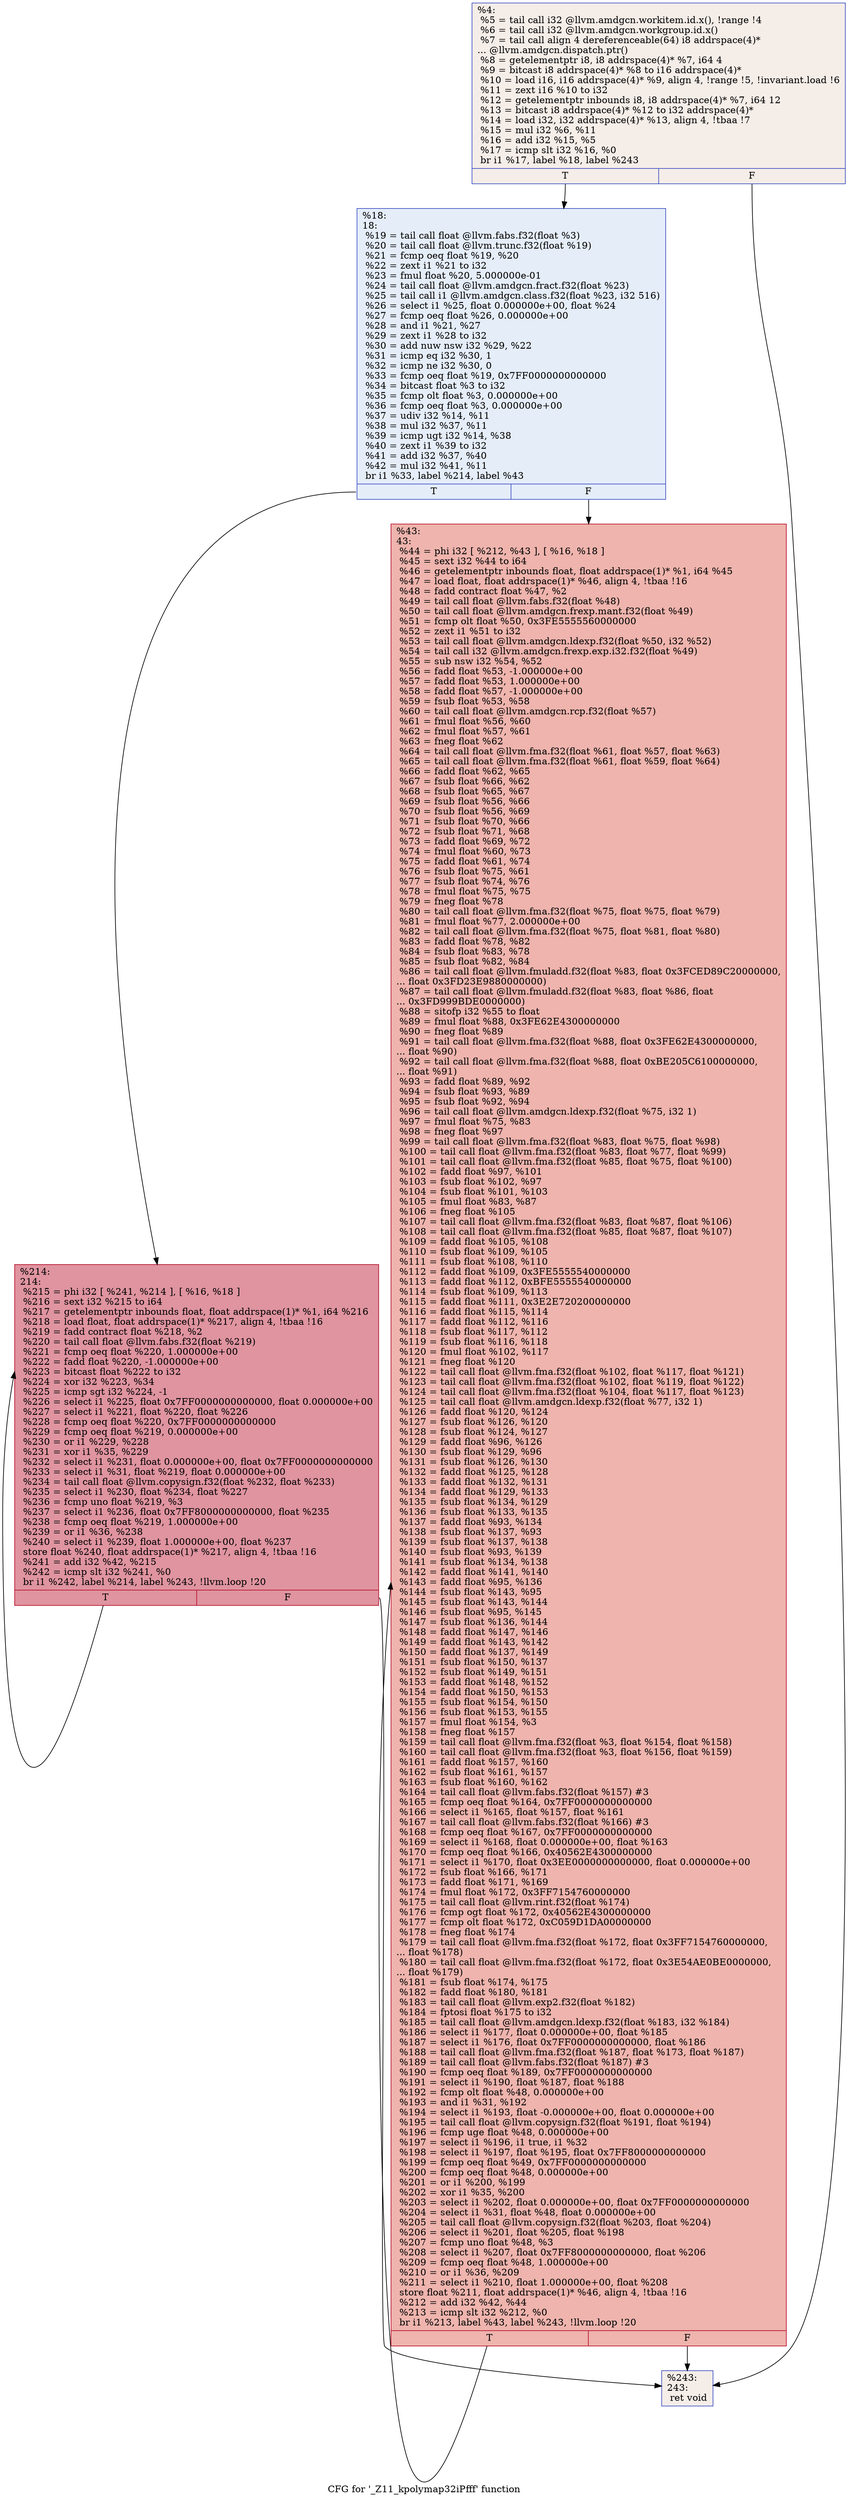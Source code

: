 digraph "CFG for '_Z11_kpolymap32iPfff' function" {
	label="CFG for '_Z11_kpolymap32iPfff' function";

	Node0x50aff50 [shape=record,color="#3d50c3ff", style=filled, fillcolor="#e8d6cc70",label="{%4:\l  %5 = tail call i32 @llvm.amdgcn.workitem.id.x(), !range !4\l  %6 = tail call i32 @llvm.amdgcn.workgroup.id.x()\l  %7 = tail call align 4 dereferenceable(64) i8 addrspace(4)*\l... @llvm.amdgcn.dispatch.ptr()\l  %8 = getelementptr i8, i8 addrspace(4)* %7, i64 4\l  %9 = bitcast i8 addrspace(4)* %8 to i16 addrspace(4)*\l  %10 = load i16, i16 addrspace(4)* %9, align 4, !range !5, !invariant.load !6\l  %11 = zext i16 %10 to i32\l  %12 = getelementptr inbounds i8, i8 addrspace(4)* %7, i64 12\l  %13 = bitcast i8 addrspace(4)* %12 to i32 addrspace(4)*\l  %14 = load i32, i32 addrspace(4)* %13, align 4, !tbaa !7\l  %15 = mul i32 %6, %11\l  %16 = add i32 %15, %5\l  %17 = icmp slt i32 %16, %0\l  br i1 %17, label %18, label %243\l|{<s0>T|<s1>F}}"];
	Node0x50aff50:s0 -> Node0x50affa0;
	Node0x50aff50:s1 -> Node0x50b2220;
	Node0x50affa0 [shape=record,color="#3d50c3ff", style=filled, fillcolor="#c5d6f270",label="{%18:\l18:                                               \l  %19 = tail call float @llvm.fabs.f32(float %3)\l  %20 = tail call float @llvm.trunc.f32(float %19)\l  %21 = fcmp oeq float %19, %20\l  %22 = zext i1 %21 to i32\l  %23 = fmul float %20, 5.000000e-01\l  %24 = tail call float @llvm.amdgcn.fract.f32(float %23)\l  %25 = tail call i1 @llvm.amdgcn.class.f32(float %23, i32 516)\l  %26 = select i1 %25, float 0.000000e+00, float %24\l  %27 = fcmp oeq float %26, 0.000000e+00\l  %28 = and i1 %21, %27\l  %29 = zext i1 %28 to i32\l  %30 = add nuw nsw i32 %29, %22\l  %31 = icmp eq i32 %30, 1\l  %32 = icmp ne i32 %30, 0\l  %33 = fcmp oeq float %19, 0x7FF0000000000000\l  %34 = bitcast float %3 to i32\l  %35 = fcmp olt float %3, 0.000000e+00\l  %36 = fcmp oeq float %3, 0.000000e+00\l  %37 = udiv i32 %14, %11\l  %38 = mul i32 %37, %11\l  %39 = icmp ugt i32 %14, %38\l  %40 = zext i1 %39 to i32\l  %41 = add i32 %37, %40\l  %42 = mul i32 %41, %11\l  br i1 %33, label %214, label %43\l|{<s0>T|<s1>F}}"];
	Node0x50affa0:s0 -> Node0x50b4300;
	Node0x50affa0:s1 -> Node0x50b4350;
	Node0x50b4350 [shape=record,color="#b70d28ff", style=filled, fillcolor="#d8564670",label="{%43:\l43:                                               \l  %44 = phi i32 [ %212, %43 ], [ %16, %18 ]\l  %45 = sext i32 %44 to i64\l  %46 = getelementptr inbounds float, float addrspace(1)* %1, i64 %45\l  %47 = load float, float addrspace(1)* %46, align 4, !tbaa !16\l  %48 = fadd contract float %47, %2\l  %49 = tail call float @llvm.fabs.f32(float %48)\l  %50 = tail call float @llvm.amdgcn.frexp.mant.f32(float %49)\l  %51 = fcmp olt float %50, 0x3FE5555560000000\l  %52 = zext i1 %51 to i32\l  %53 = tail call float @llvm.amdgcn.ldexp.f32(float %50, i32 %52)\l  %54 = tail call i32 @llvm.amdgcn.frexp.exp.i32.f32(float %49)\l  %55 = sub nsw i32 %54, %52\l  %56 = fadd float %53, -1.000000e+00\l  %57 = fadd float %53, 1.000000e+00\l  %58 = fadd float %57, -1.000000e+00\l  %59 = fsub float %53, %58\l  %60 = tail call float @llvm.amdgcn.rcp.f32(float %57)\l  %61 = fmul float %56, %60\l  %62 = fmul float %57, %61\l  %63 = fneg float %62\l  %64 = tail call float @llvm.fma.f32(float %61, float %57, float %63)\l  %65 = tail call float @llvm.fma.f32(float %61, float %59, float %64)\l  %66 = fadd float %62, %65\l  %67 = fsub float %66, %62\l  %68 = fsub float %65, %67\l  %69 = fsub float %56, %66\l  %70 = fsub float %56, %69\l  %71 = fsub float %70, %66\l  %72 = fsub float %71, %68\l  %73 = fadd float %69, %72\l  %74 = fmul float %60, %73\l  %75 = fadd float %61, %74\l  %76 = fsub float %75, %61\l  %77 = fsub float %74, %76\l  %78 = fmul float %75, %75\l  %79 = fneg float %78\l  %80 = tail call float @llvm.fma.f32(float %75, float %75, float %79)\l  %81 = fmul float %77, 2.000000e+00\l  %82 = tail call float @llvm.fma.f32(float %75, float %81, float %80)\l  %83 = fadd float %78, %82\l  %84 = fsub float %83, %78\l  %85 = fsub float %82, %84\l  %86 = tail call float @llvm.fmuladd.f32(float %83, float 0x3FCED89C20000000,\l... float 0x3FD23E9880000000)\l  %87 = tail call float @llvm.fmuladd.f32(float %83, float %86, float\l... 0x3FD999BDE0000000)\l  %88 = sitofp i32 %55 to float\l  %89 = fmul float %88, 0x3FE62E4300000000\l  %90 = fneg float %89\l  %91 = tail call float @llvm.fma.f32(float %88, float 0x3FE62E4300000000,\l... float %90)\l  %92 = tail call float @llvm.fma.f32(float %88, float 0xBE205C6100000000,\l... float %91)\l  %93 = fadd float %89, %92\l  %94 = fsub float %93, %89\l  %95 = fsub float %92, %94\l  %96 = tail call float @llvm.amdgcn.ldexp.f32(float %75, i32 1)\l  %97 = fmul float %75, %83\l  %98 = fneg float %97\l  %99 = tail call float @llvm.fma.f32(float %83, float %75, float %98)\l  %100 = tail call float @llvm.fma.f32(float %83, float %77, float %99)\l  %101 = tail call float @llvm.fma.f32(float %85, float %75, float %100)\l  %102 = fadd float %97, %101\l  %103 = fsub float %102, %97\l  %104 = fsub float %101, %103\l  %105 = fmul float %83, %87\l  %106 = fneg float %105\l  %107 = tail call float @llvm.fma.f32(float %83, float %87, float %106)\l  %108 = tail call float @llvm.fma.f32(float %85, float %87, float %107)\l  %109 = fadd float %105, %108\l  %110 = fsub float %109, %105\l  %111 = fsub float %108, %110\l  %112 = fadd float %109, 0x3FE5555540000000\l  %113 = fadd float %112, 0xBFE5555540000000\l  %114 = fsub float %109, %113\l  %115 = fadd float %111, 0x3E2E720200000000\l  %116 = fadd float %115, %114\l  %117 = fadd float %112, %116\l  %118 = fsub float %117, %112\l  %119 = fsub float %116, %118\l  %120 = fmul float %102, %117\l  %121 = fneg float %120\l  %122 = tail call float @llvm.fma.f32(float %102, float %117, float %121)\l  %123 = tail call float @llvm.fma.f32(float %102, float %119, float %122)\l  %124 = tail call float @llvm.fma.f32(float %104, float %117, float %123)\l  %125 = tail call float @llvm.amdgcn.ldexp.f32(float %77, i32 1)\l  %126 = fadd float %120, %124\l  %127 = fsub float %126, %120\l  %128 = fsub float %124, %127\l  %129 = fadd float %96, %126\l  %130 = fsub float %129, %96\l  %131 = fsub float %126, %130\l  %132 = fadd float %125, %128\l  %133 = fadd float %132, %131\l  %134 = fadd float %129, %133\l  %135 = fsub float %134, %129\l  %136 = fsub float %133, %135\l  %137 = fadd float %93, %134\l  %138 = fsub float %137, %93\l  %139 = fsub float %137, %138\l  %140 = fsub float %93, %139\l  %141 = fsub float %134, %138\l  %142 = fadd float %141, %140\l  %143 = fadd float %95, %136\l  %144 = fsub float %143, %95\l  %145 = fsub float %143, %144\l  %146 = fsub float %95, %145\l  %147 = fsub float %136, %144\l  %148 = fadd float %147, %146\l  %149 = fadd float %143, %142\l  %150 = fadd float %137, %149\l  %151 = fsub float %150, %137\l  %152 = fsub float %149, %151\l  %153 = fadd float %148, %152\l  %154 = fadd float %150, %153\l  %155 = fsub float %154, %150\l  %156 = fsub float %153, %155\l  %157 = fmul float %154, %3\l  %158 = fneg float %157\l  %159 = tail call float @llvm.fma.f32(float %3, float %154, float %158)\l  %160 = tail call float @llvm.fma.f32(float %3, float %156, float %159)\l  %161 = fadd float %157, %160\l  %162 = fsub float %161, %157\l  %163 = fsub float %160, %162\l  %164 = tail call float @llvm.fabs.f32(float %157) #3\l  %165 = fcmp oeq float %164, 0x7FF0000000000000\l  %166 = select i1 %165, float %157, float %161\l  %167 = tail call float @llvm.fabs.f32(float %166) #3\l  %168 = fcmp oeq float %167, 0x7FF0000000000000\l  %169 = select i1 %168, float 0.000000e+00, float %163\l  %170 = fcmp oeq float %166, 0x40562E4300000000\l  %171 = select i1 %170, float 0x3EE0000000000000, float 0.000000e+00\l  %172 = fsub float %166, %171\l  %173 = fadd float %171, %169\l  %174 = fmul float %172, 0x3FF7154760000000\l  %175 = tail call float @llvm.rint.f32(float %174)\l  %176 = fcmp ogt float %172, 0x40562E4300000000\l  %177 = fcmp olt float %172, 0xC059D1DA00000000\l  %178 = fneg float %174\l  %179 = tail call float @llvm.fma.f32(float %172, float 0x3FF7154760000000,\l... float %178)\l  %180 = tail call float @llvm.fma.f32(float %172, float 0x3E54AE0BE0000000,\l... float %179)\l  %181 = fsub float %174, %175\l  %182 = fadd float %180, %181\l  %183 = tail call float @llvm.exp2.f32(float %182)\l  %184 = fptosi float %175 to i32\l  %185 = tail call float @llvm.amdgcn.ldexp.f32(float %183, i32 %184)\l  %186 = select i1 %177, float 0.000000e+00, float %185\l  %187 = select i1 %176, float 0x7FF0000000000000, float %186\l  %188 = tail call float @llvm.fma.f32(float %187, float %173, float %187)\l  %189 = tail call float @llvm.fabs.f32(float %187) #3\l  %190 = fcmp oeq float %189, 0x7FF0000000000000\l  %191 = select i1 %190, float %187, float %188\l  %192 = fcmp olt float %48, 0.000000e+00\l  %193 = and i1 %31, %192\l  %194 = select i1 %193, float -0.000000e+00, float 0.000000e+00\l  %195 = tail call float @llvm.copysign.f32(float %191, float %194)\l  %196 = fcmp uge float %48, 0.000000e+00\l  %197 = select i1 %196, i1 true, i1 %32\l  %198 = select i1 %197, float %195, float 0x7FF8000000000000\l  %199 = fcmp oeq float %49, 0x7FF0000000000000\l  %200 = fcmp oeq float %48, 0.000000e+00\l  %201 = or i1 %200, %199\l  %202 = xor i1 %35, %200\l  %203 = select i1 %202, float 0.000000e+00, float 0x7FF0000000000000\l  %204 = select i1 %31, float %48, float 0.000000e+00\l  %205 = tail call float @llvm.copysign.f32(float %203, float %204)\l  %206 = select i1 %201, float %205, float %198\l  %207 = fcmp uno float %48, %3\l  %208 = select i1 %207, float 0x7FF8000000000000, float %206\l  %209 = fcmp oeq float %48, 1.000000e+00\l  %210 = or i1 %36, %209\l  %211 = select i1 %210, float 1.000000e+00, float %208\l  store float %211, float addrspace(1)* %46, align 4, !tbaa !16\l  %212 = add i32 %42, %44\l  %213 = icmp slt i32 %212, %0\l  br i1 %213, label %43, label %243, !llvm.loop !20\l|{<s0>T|<s1>F}}"];
	Node0x50b4350:s0 -> Node0x50b4350;
	Node0x50b4350:s1 -> Node0x50b2220;
	Node0x50b4300 [shape=record,color="#b70d28ff", style=filled, fillcolor="#b70d2870",label="{%214:\l214:                                              \l  %215 = phi i32 [ %241, %214 ], [ %16, %18 ]\l  %216 = sext i32 %215 to i64\l  %217 = getelementptr inbounds float, float addrspace(1)* %1, i64 %216\l  %218 = load float, float addrspace(1)* %217, align 4, !tbaa !16\l  %219 = fadd contract float %218, %2\l  %220 = tail call float @llvm.fabs.f32(float %219)\l  %221 = fcmp oeq float %220, 1.000000e+00\l  %222 = fadd float %220, -1.000000e+00\l  %223 = bitcast float %222 to i32\l  %224 = xor i32 %223, %34\l  %225 = icmp sgt i32 %224, -1\l  %226 = select i1 %225, float 0x7FF0000000000000, float 0.000000e+00\l  %227 = select i1 %221, float %220, float %226\l  %228 = fcmp oeq float %220, 0x7FF0000000000000\l  %229 = fcmp oeq float %219, 0.000000e+00\l  %230 = or i1 %229, %228\l  %231 = xor i1 %35, %229\l  %232 = select i1 %231, float 0.000000e+00, float 0x7FF0000000000000\l  %233 = select i1 %31, float %219, float 0.000000e+00\l  %234 = tail call float @llvm.copysign.f32(float %232, float %233)\l  %235 = select i1 %230, float %234, float %227\l  %236 = fcmp uno float %219, %3\l  %237 = select i1 %236, float 0x7FF8000000000000, float %235\l  %238 = fcmp oeq float %219, 1.000000e+00\l  %239 = or i1 %36, %238\l  %240 = select i1 %239, float 1.000000e+00, float %237\l  store float %240, float addrspace(1)* %217, align 4, !tbaa !16\l  %241 = add i32 %42, %215\l  %242 = icmp slt i32 %241, %0\l  br i1 %242, label %214, label %243, !llvm.loop !20\l|{<s0>T|<s1>F}}"];
	Node0x50b4300:s0 -> Node0x50b4300;
	Node0x50b4300:s1 -> Node0x50b2220;
	Node0x50b2220 [shape=record,color="#3d50c3ff", style=filled, fillcolor="#e8d6cc70",label="{%243:\l243:                                              \l  ret void\l}"];
}
